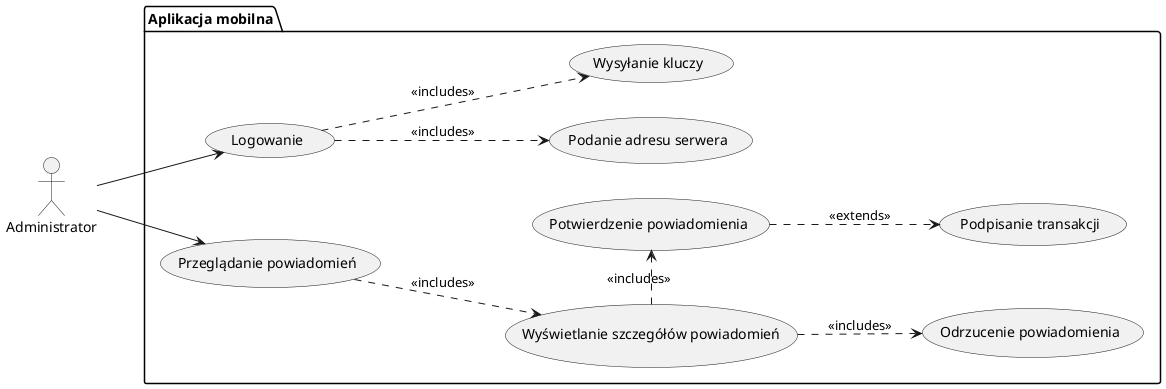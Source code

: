 @startuml
left to right direction
actor Administrator as admin

package "Aplikacja mobilna" {
    usecase Logowanie as MC1
    usecase "Podanie adresu serwera" as MC2
    usecase "Wysyłanie kluczy" as MC3
    usecase "Przeglądanie powiadomień" as MC4
    usecase "Wyświetlanie szczegółów powiadomień" as MC8
    usecase "Potwierdzenie powiadomienia" as MC5
    usecase "Odrzucenie powiadomienia" as MC6
    usecase "Podpisanie transakcji" as MC7
}

MC5 -.> MC7 : <<extends>>
MC1 -.> MC2 : <<includes>>
MC1 -.> MC3 : <<includes>>
MC4 -.> MC8 : <<includes>>
MC8 -right-.> MC5 : <<includes>>
MC8 -.> MC6 : <<includes>>

admin --> MC1
admin --> MC4

@enduml